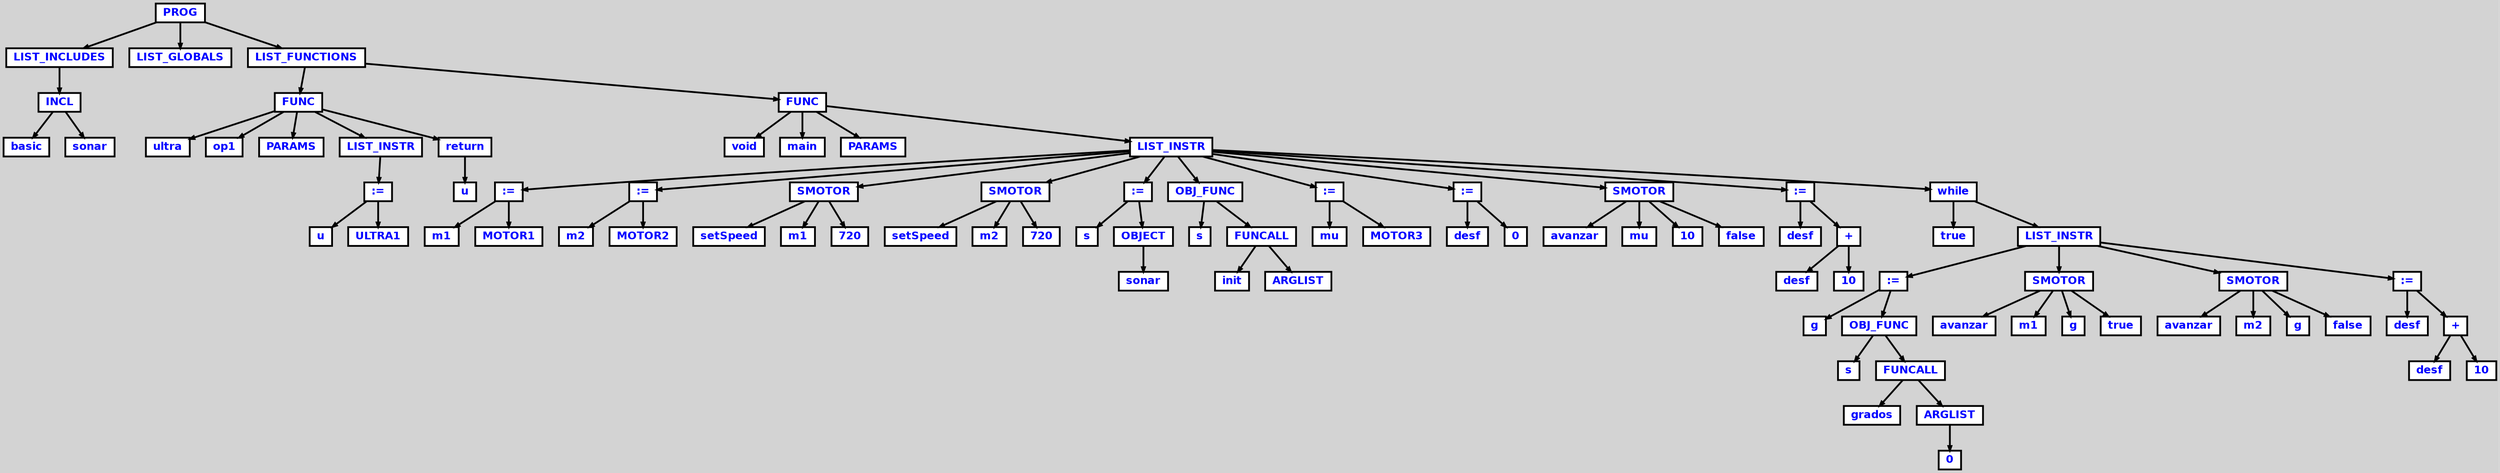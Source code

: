 digraph {

	ordering=out;
	ranksep=.4;
	bgcolor="lightgrey"; node [shape=box, fixedsize=false, fontsize=12, fontname="Helvetica-bold", fontcolor="blue"
		width=.25, height=.25, color="black", fillcolor="white", style="filled, solid, bold"];
	edge [arrowsize=.5, color="black", style="bold"]

  n0 [label="PROG"];
  n1 [label="LIST_INCLUDES"];
  n1 [label="LIST_INCLUDES"];
  n2 [label="INCL"];
  n2 [label="INCL"];
  n3 [label="basic"];
  n4 [label="sonar"];
  n5 [label="LIST_GLOBALS"];
  n6 [label="LIST_FUNCTIONS"];
  n6 [label="LIST_FUNCTIONS"];
  n7 [label="FUNC"];
  n7 [label="FUNC"];
  n8 [label="ultra"];
  n9 [label="op1"];
  n10 [label="PARAMS"];
  n11 [label="LIST_INSTR"];
  n11 [label="LIST_INSTR"];
  n12 [label=":="];
  n12 [label=":="];
  n13 [label="u"];
  n14 [label="ULTRA1"];
  n15 [label="return"];
  n15 [label="return"];
  n16 [label="u"];
  n17 [label="FUNC"];
  n17 [label="FUNC"];
  n18 [label="void"];
  n19 [label="main"];
  n20 [label="PARAMS"];
  n21 [label="LIST_INSTR"];
  n21 [label="LIST_INSTR"];
  n22 [label=":="];
  n22 [label=":="];
  n23 [label="m1"];
  n24 [label="MOTOR1"];
  n25 [label=":="];
  n25 [label=":="];
  n26 [label="m2"];
  n27 [label="MOTOR2"];
  n28 [label="SMOTOR"];
  n28 [label="SMOTOR"];
  n29 [label="setSpeed"];
  n30 [label="m1"];
  n31 [label="720"];
  n32 [label="SMOTOR"];
  n32 [label="SMOTOR"];
  n33 [label="setSpeed"];
  n34 [label="m2"];
  n35 [label="720"];
  n36 [label=":="];
  n36 [label=":="];
  n37 [label="s"];
  n38 [label="OBJECT"];
  n38 [label="OBJECT"];
  n39 [label="sonar"];
  n40 [label="OBJ_FUNC"];
  n40 [label="OBJ_FUNC"];
  n41 [label="s"];
  n42 [label="FUNCALL"];
  n42 [label="FUNCALL"];
  n43 [label="init"];
  n44 [label="ARGLIST"];
  n45 [label=":="];
  n45 [label=":="];
  n46 [label="mu"];
  n47 [label="MOTOR3"];
  n48 [label=":="];
  n48 [label=":="];
  n49 [label="desf"];
  n50 [label="0"];
  n51 [label="SMOTOR"];
  n51 [label="SMOTOR"];
  n52 [label="avanzar"];
  n53 [label="mu"];
  n54 [label="10"];
  n55 [label="false"];
  n56 [label=":="];
  n56 [label=":="];
  n57 [label="desf"];
  n58 [label="+"];
  n58 [label="+"];
  n59 [label="desf"];
  n60 [label="10"];
  n61 [label="while"];
  n61 [label="while"];
  n62 [label="true"];
  n63 [label="LIST_INSTR"];
  n63 [label="LIST_INSTR"];
  n64 [label=":="];
  n64 [label=":="];
  n65 [label="g"];
  n66 [label="OBJ_FUNC"];
  n66 [label="OBJ_FUNC"];
  n67 [label="s"];
  n68 [label="FUNCALL"];
  n68 [label="FUNCALL"];
  n69 [label="grados"];
  n70 [label="ARGLIST"];
  n70 [label="ARGLIST"];
  n71 [label="0"];
  n72 [label="SMOTOR"];
  n72 [label="SMOTOR"];
  n73 [label="avanzar"];
  n74 [label="m1"];
  n75 [label="g"];
  n76 [label="true"];
  n77 [label="SMOTOR"];
  n77 [label="SMOTOR"];
  n78 [label="avanzar"];
  n79 [label="m2"];
  n80 [label="g"];
  n81 [label="false"];
  n82 [label=":="];
  n82 [label=":="];
  n83 [label="desf"];
  n84 [label="+"];
  n84 [label="+"];
  n85 [label="desf"];
  n86 [label="10"];

  n0 -> n1 // "PROG" -> "LIST_INCLUDES"
  n1 -> n2 // "LIST_INCLUDES" -> "INCL"
  n2 -> n3 // "INCL" -> "basic"
  n2 -> n4 // "INCL" -> "sonar"
  n0 -> n5 // "PROG" -> "LIST_GLOBALS"
  n0 -> n6 // "PROG" -> "LIST_FUNCTIONS"
  n6 -> n7 // "LIST_FUNCTIONS" -> "FUNC"
  n7 -> n8 // "FUNC" -> "ultra"
  n7 -> n9 // "FUNC" -> "op1"
  n7 -> n10 // "FUNC" -> "PARAMS"
  n7 -> n11 // "FUNC" -> "LIST_INSTR"
  n11 -> n12 // "LIST_INSTR" -> ":="
  n12 -> n13 // ":=" -> "u"
  n12 -> n14 // ":=" -> "ULTRA1"
  n7 -> n15 // "FUNC" -> "return"
  n15 -> n16 // "return" -> "u"
  n6 -> n17 // "LIST_FUNCTIONS" -> "FUNC"
  n17 -> n18 // "FUNC" -> "void"
  n17 -> n19 // "FUNC" -> "main"
  n17 -> n20 // "FUNC" -> "PARAMS"
  n17 -> n21 // "FUNC" -> "LIST_INSTR"
  n21 -> n22 // "LIST_INSTR" -> ":="
  n22 -> n23 // ":=" -> "m1"
  n22 -> n24 // ":=" -> "MOTOR1"
  n21 -> n25 // "LIST_INSTR" -> ":="
  n25 -> n26 // ":=" -> "m2"
  n25 -> n27 // ":=" -> "MOTOR2"
  n21 -> n28 // "LIST_INSTR" -> "SMOTOR"
  n28 -> n29 // "SMOTOR" -> "setSpeed"
  n28 -> n30 // "SMOTOR" -> "m1"
  n28 -> n31 // "SMOTOR" -> "720"
  n21 -> n32 // "LIST_INSTR" -> "SMOTOR"
  n32 -> n33 // "SMOTOR" -> "setSpeed"
  n32 -> n34 // "SMOTOR" -> "m2"
  n32 -> n35 // "SMOTOR" -> "720"
  n21 -> n36 // "LIST_INSTR" -> ":="
  n36 -> n37 // ":=" -> "s"
  n36 -> n38 // ":=" -> "OBJECT"
  n38 -> n39 // "OBJECT" -> "sonar"
  n21 -> n40 // "LIST_INSTR" -> "OBJ_FUNC"
  n40 -> n41 // "OBJ_FUNC" -> "s"
  n40 -> n42 // "OBJ_FUNC" -> "FUNCALL"
  n42 -> n43 // "FUNCALL" -> "init"
  n42 -> n44 // "FUNCALL" -> "ARGLIST"
  n21 -> n45 // "LIST_INSTR" -> ":="
  n45 -> n46 // ":=" -> "mu"
  n45 -> n47 // ":=" -> "MOTOR3"
  n21 -> n48 // "LIST_INSTR" -> ":="
  n48 -> n49 // ":=" -> "desf"
  n48 -> n50 // ":=" -> "0"
  n21 -> n51 // "LIST_INSTR" -> "SMOTOR"
  n51 -> n52 // "SMOTOR" -> "avanzar"
  n51 -> n53 // "SMOTOR" -> "mu"
  n51 -> n54 // "SMOTOR" -> "10"
  n51 -> n55 // "SMOTOR" -> "false"
  n21 -> n56 // "LIST_INSTR" -> ":="
  n56 -> n57 // ":=" -> "desf"
  n56 -> n58 // ":=" -> "+"
  n58 -> n59 // "+" -> "desf"
  n58 -> n60 // "+" -> "10"
  n21 -> n61 // "LIST_INSTR" -> "while"
  n61 -> n62 // "while" -> "true"
  n61 -> n63 // "while" -> "LIST_INSTR"
  n63 -> n64 // "LIST_INSTR" -> ":="
  n64 -> n65 // ":=" -> "g"
  n64 -> n66 // ":=" -> "OBJ_FUNC"
  n66 -> n67 // "OBJ_FUNC" -> "s"
  n66 -> n68 // "OBJ_FUNC" -> "FUNCALL"
  n68 -> n69 // "FUNCALL" -> "grados"
  n68 -> n70 // "FUNCALL" -> "ARGLIST"
  n70 -> n71 // "ARGLIST" -> "0"
  n63 -> n72 // "LIST_INSTR" -> "SMOTOR"
  n72 -> n73 // "SMOTOR" -> "avanzar"
  n72 -> n74 // "SMOTOR" -> "m1"
  n72 -> n75 // "SMOTOR" -> "g"
  n72 -> n76 // "SMOTOR" -> "true"
  n63 -> n77 // "LIST_INSTR" -> "SMOTOR"
  n77 -> n78 // "SMOTOR" -> "avanzar"
  n77 -> n79 // "SMOTOR" -> "m2"
  n77 -> n80 // "SMOTOR" -> "g"
  n77 -> n81 // "SMOTOR" -> "false"
  n63 -> n82 // "LIST_INSTR" -> ":="
  n82 -> n83 // ":=" -> "desf"
  n82 -> n84 // ":=" -> "+"
  n84 -> n85 // "+" -> "desf"
  n84 -> n86 // "+" -> "10"

}
